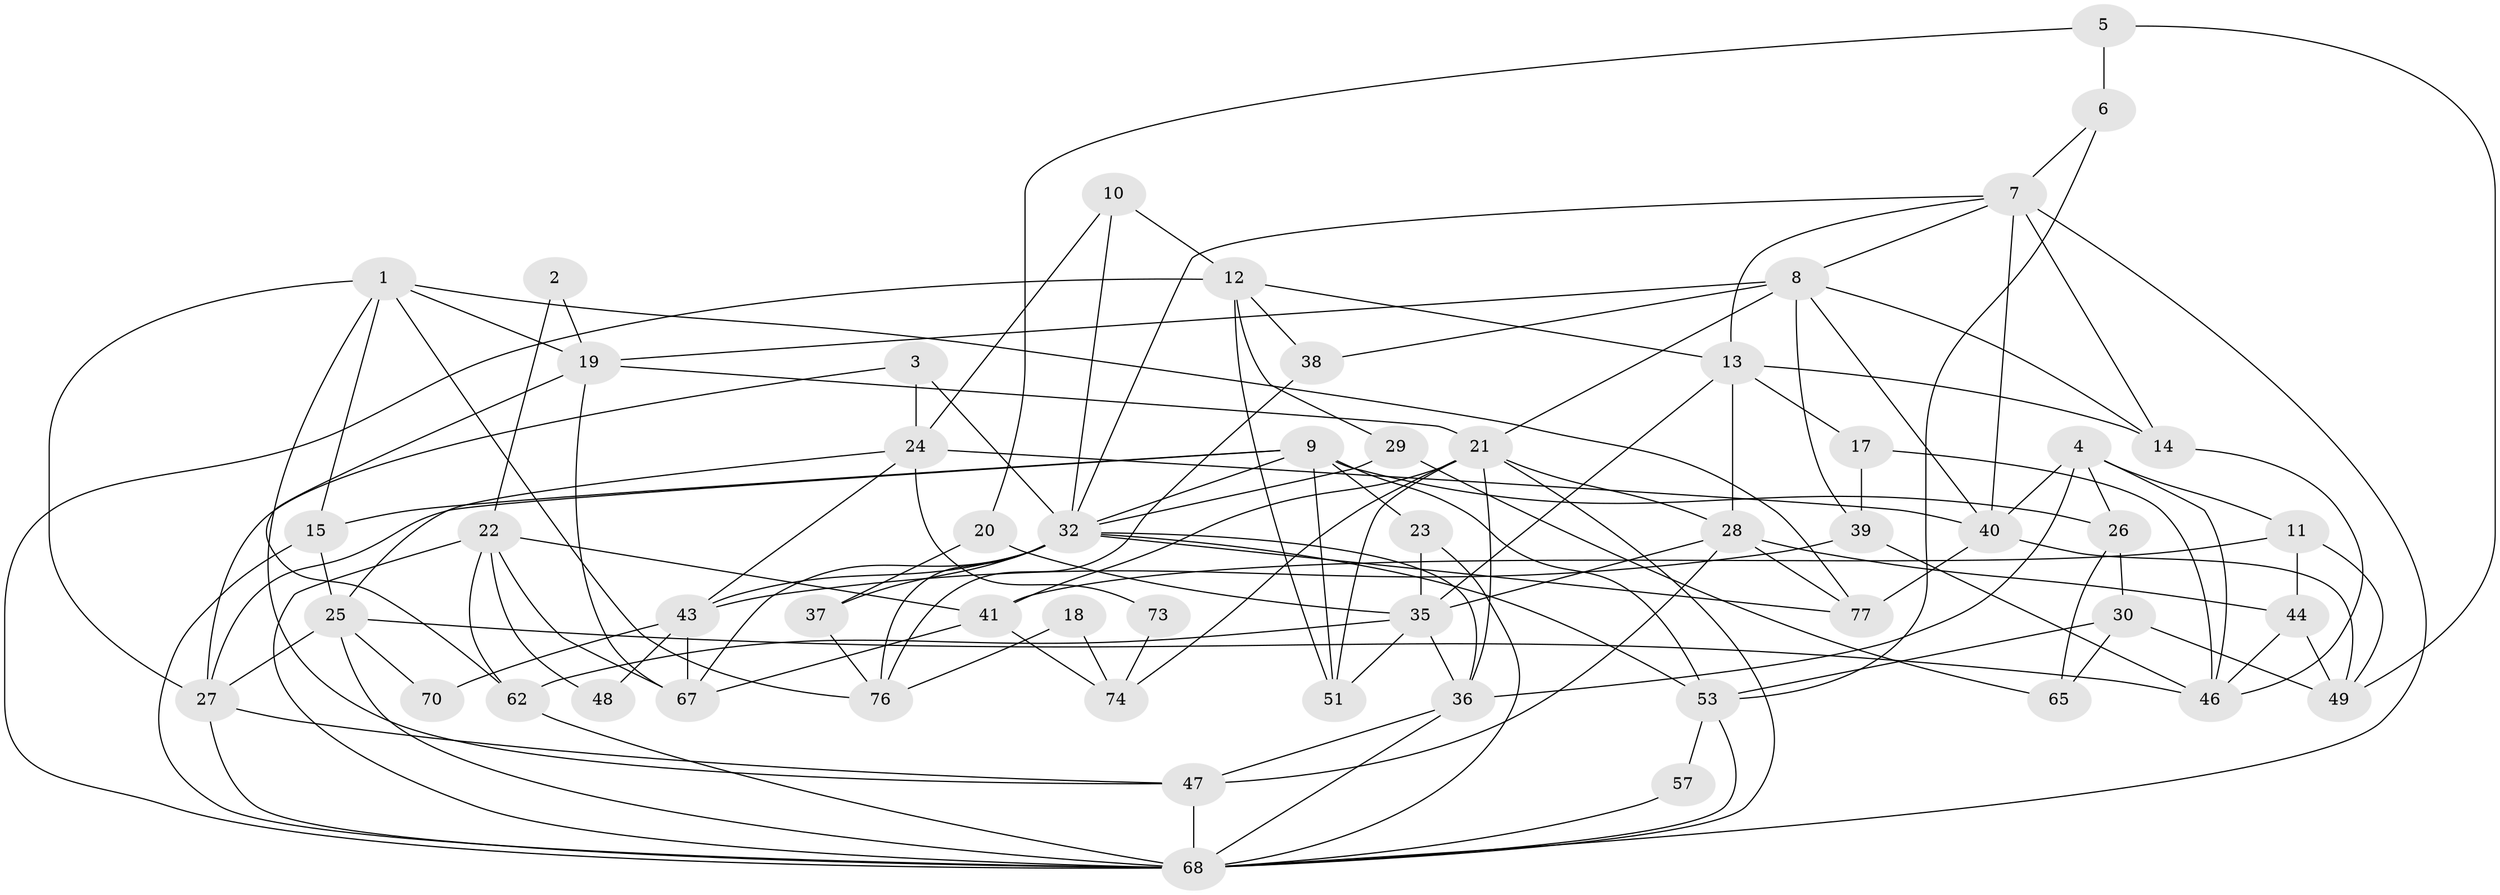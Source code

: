 // original degree distribution, {3: 0.26582278481012656, 2: 0.10126582278481013, 4: 0.35443037974683544, 5: 0.17721518987341772, 6: 0.06329113924050633, 8: 0.012658227848101266, 7: 0.012658227848101266, 10: 0.012658227848101266}
// Generated by graph-tools (version 1.1) at 2025/11/02/27/25 16:11:20]
// undirected, 55 vertices, 132 edges
graph export_dot {
graph [start="1"]
  node [color=gray90,style=filled];
  1 [super="+58"];
  2;
  3;
  4 [super="+54"];
  5;
  6;
  7 [super="+59"];
  8 [super="+31"];
  9 [super="+16"];
  10;
  11;
  12 [super="+69"];
  13 [super="+33"];
  14;
  15;
  17;
  18;
  19 [super="+63"];
  20;
  21 [super="+34"];
  22 [super="+52"];
  23 [super="+45"];
  24 [super="+72"];
  25 [super="+42"];
  26;
  27;
  28 [super="+64"];
  29;
  30;
  32 [super="+50"];
  35 [super="+71"];
  36 [super="+79"];
  37;
  38;
  39;
  40 [super="+55"];
  41;
  43 [super="+56"];
  44;
  46 [super="+61"];
  47 [super="+66"];
  48;
  49 [super="+60"];
  51;
  53 [super="+78"];
  57;
  62;
  65;
  67;
  68 [super="+75"];
  70;
  73;
  74;
  76;
  77;
  1 -- 15;
  1 -- 47;
  1 -- 19;
  1 -- 27;
  1 -- 76;
  1 -- 77;
  2 -- 22;
  2 -- 19;
  3 -- 32;
  3 -- 27;
  3 -- 24;
  4 -- 26;
  4 -- 46;
  4 -- 40;
  4 -- 11;
  4 -- 36;
  5 -- 6;
  5 -- 20;
  5 -- 49;
  6 -- 7;
  6 -- 53;
  7 -- 14;
  7 -- 13;
  7 -- 32;
  7 -- 68;
  7 -- 40;
  7 -- 8;
  8 -- 39;
  8 -- 19;
  8 -- 21;
  8 -- 38;
  8 -- 40;
  8 -- 14;
  9 -- 15;
  9 -- 51;
  9 -- 53;
  9 -- 32;
  9 -- 23;
  9 -- 26;
  9 -- 27;
  10 -- 32;
  10 -- 24;
  10 -- 12;
  11 -- 41;
  11 -- 44;
  11 -- 49;
  12 -- 38;
  12 -- 68;
  12 -- 13;
  12 -- 51;
  12 -- 29;
  13 -- 14;
  13 -- 17;
  13 -- 35;
  13 -- 28;
  14 -- 46;
  15 -- 68;
  15 -- 25;
  17 -- 39;
  17 -- 46;
  18 -- 74;
  18 -- 76;
  19 -- 62;
  19 -- 67;
  19 -- 21;
  20 -- 37;
  20 -- 35;
  21 -- 41;
  21 -- 51;
  21 -- 68;
  21 -- 36;
  21 -- 74;
  21 -- 28;
  22 -- 41;
  22 -- 68;
  22 -- 48;
  22 -- 62;
  22 -- 67;
  23 -- 35;
  23 -- 68;
  24 -- 40;
  24 -- 73;
  24 -- 43;
  24 -- 25;
  25 -- 68;
  25 -- 70;
  25 -- 27;
  25 -- 46;
  26 -- 30;
  26 -- 65;
  27 -- 47;
  27 -- 68;
  28 -- 44;
  28 -- 47;
  28 -- 77;
  28 -- 35;
  29 -- 65;
  29 -- 32;
  30 -- 53;
  30 -- 49 [weight=2];
  30 -- 65;
  32 -- 67;
  32 -- 77;
  32 -- 37;
  32 -- 76;
  32 -- 36;
  32 -- 43;
  32 -- 53;
  35 -- 51;
  35 -- 36;
  35 -- 62;
  36 -- 68;
  36 -- 47;
  37 -- 76;
  38 -- 76;
  39 -- 46;
  39 -- 43;
  40 -- 49;
  40 -- 77;
  41 -- 67;
  41 -- 74;
  43 -- 67;
  43 -- 48;
  43 -- 70;
  44 -- 46;
  44 -- 49;
  47 -- 68;
  53 -- 68;
  53 -- 57;
  57 -- 68;
  62 -- 68;
  73 -- 74;
}
